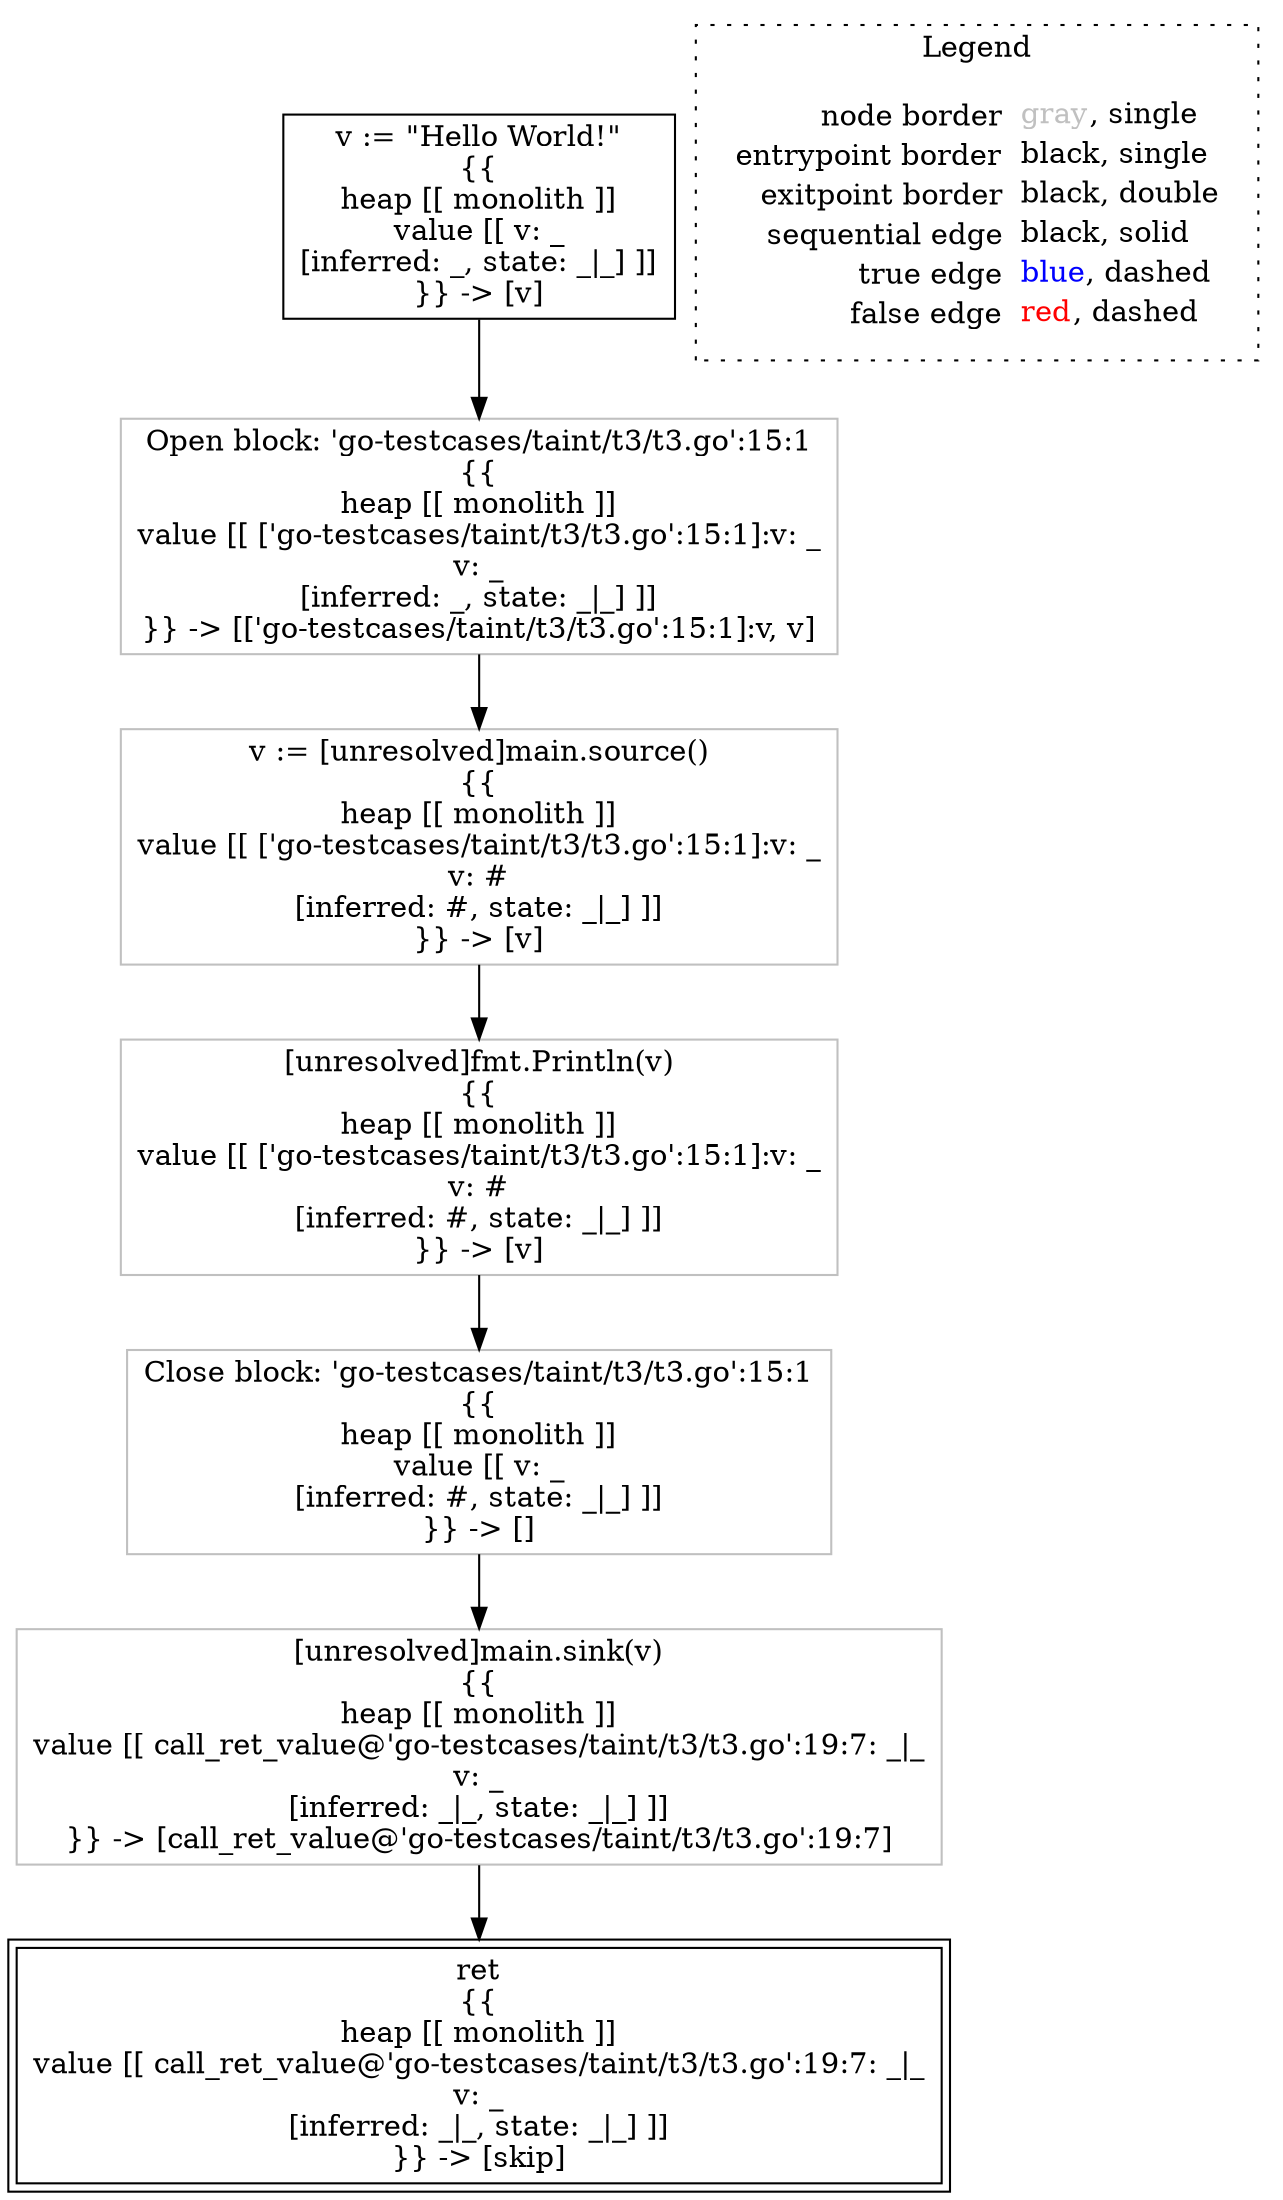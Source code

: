 digraph {
	"node0" [shape="rect",color="black",label=<v := &quot;Hello World!&quot;<BR/>{{<BR/>heap [[ monolith ]]<BR/>value [[ v: _<BR/>[inferred: _, state: _|_] ]]<BR/>}} -&gt; [v]>];
	"node1" [shape="rect",color="gray",label=<Open block: 'go-testcases/taint/t3/t3.go':15:1<BR/>{{<BR/>heap [[ monolith ]]<BR/>value [[ ['go-testcases/taint/t3/t3.go':15:1]:v: _<BR/>v: _<BR/>[inferred: _, state: _|_] ]]<BR/>}} -&gt; [['go-testcases/taint/t3/t3.go':15:1]:v, v]>];
	"node2" [shape="rect",color="gray",label=<[unresolved]fmt.Println(v)<BR/>{{<BR/>heap [[ monolith ]]<BR/>value [[ ['go-testcases/taint/t3/t3.go':15:1]:v: _<BR/>v: #<BR/>[inferred: #, state: _|_] ]]<BR/>}} -&gt; [v]>];
	"node3" [shape="rect",color="gray",label=<Close block: 'go-testcases/taint/t3/t3.go':15:1<BR/>{{<BR/>heap [[ monolith ]]<BR/>value [[ v: _<BR/>[inferred: #, state: _|_] ]]<BR/>}} -&gt; []>];
	"node4" [shape="rect",color="gray",label=<[unresolved]main.sink(v)<BR/>{{<BR/>heap [[ monolith ]]<BR/>value [[ call_ret_value@'go-testcases/taint/t3/t3.go':19:7: _|_<BR/>v: _<BR/>[inferred: _|_, state: _|_] ]]<BR/>}} -&gt; [call_ret_value@'go-testcases/taint/t3/t3.go':19:7]>];
	"node5" [shape="rect",color="gray",label=<v := [unresolved]main.source()<BR/>{{<BR/>heap [[ monolith ]]<BR/>value [[ ['go-testcases/taint/t3/t3.go':15:1]:v: _<BR/>v: #<BR/>[inferred: #, state: _|_] ]]<BR/>}} -&gt; [v]>];
	"node6" [shape="rect",color="black",peripheries="2",label=<ret<BR/>{{<BR/>heap [[ monolith ]]<BR/>value [[ call_ret_value@'go-testcases/taint/t3/t3.go':19:7: _|_<BR/>v: _<BR/>[inferred: _|_, state: _|_] ]]<BR/>}} -&gt; [skip]>];
	"node0" -> "node1" [color="black"];
	"node1" -> "node5" [color="black"];
	"node2" -> "node3" [color="black"];
	"node3" -> "node4" [color="black"];
	"node4" -> "node6" [color="black"];
	"node5" -> "node2" [color="black"];
subgraph cluster_legend {
	label="Legend";
	style=dotted;
	node [shape=plaintext];
	"legend" [label=<<table border="0" cellpadding="2" cellspacing="0" cellborder="0"><tr><td align="right">node border&nbsp;</td><td align="left"><font color="gray">gray</font>, single</td></tr><tr><td align="right">entrypoint border&nbsp;</td><td align="left"><font color="black">black</font>, single</td></tr><tr><td align="right">exitpoint border&nbsp;</td><td align="left"><font color="black">black</font>, double</td></tr><tr><td align="right">sequential edge&nbsp;</td><td align="left"><font color="black">black</font>, solid</td></tr><tr><td align="right">true edge&nbsp;</td><td align="left"><font color="blue">blue</font>, dashed</td></tr><tr><td align="right">false edge&nbsp;</td><td align="left"><font color="red">red</font>, dashed</td></tr></table>>];
}

}
